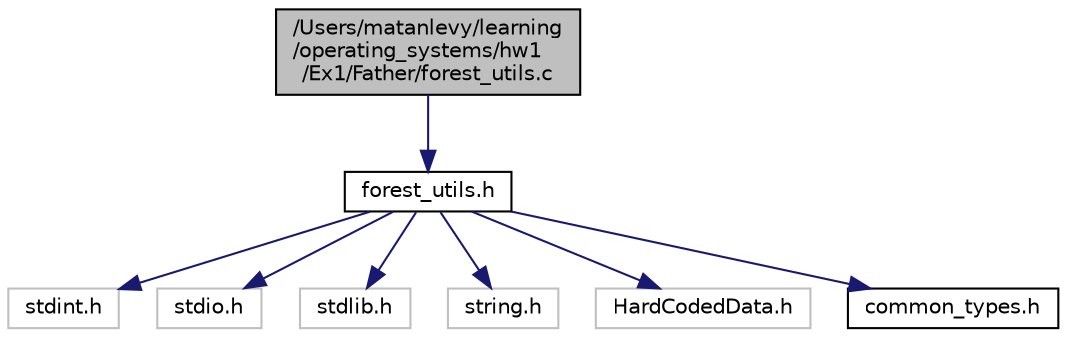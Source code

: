 digraph "/Users/matanlevy/learning/operating_systems/hw1/Ex1/Father/forest_utils.c"
{
 // INTERACTIVE_SVG=YES
 // LATEX_PDF_SIZE
  edge [fontname="Helvetica",fontsize="10",labelfontname="Helvetica",labelfontsize="10"];
  node [fontname="Helvetica",fontsize="10",shape=record];
  Node1 [label="/Users/matanlevy/learning\l/operating_systems/hw1\l/Ex1/Father/forest_utils.c",height=0.2,width=0.4,color="black", fillcolor="grey75", style="filled", fontcolor="black",tooltip="Holds all forest related functions. Allows to go through the forest and change each cell to the next ..."];
  Node1 -> Node2 [color="midnightblue",fontsize="10",style="solid",fontname="Helvetica"];
  Node2 [label="forest_utils.h",height=0.2,width=0.4,color="black", fillcolor="white", style="filled",URL="$forest__utils_8h.html",tooltip="This sub-module will handle all forest related functions."];
  Node2 -> Node3 [color="midnightblue",fontsize="10",style="solid",fontname="Helvetica"];
  Node3 [label="stdint.h",height=0.2,width=0.4,color="grey75", fillcolor="white", style="filled",tooltip=" "];
  Node2 -> Node4 [color="midnightblue",fontsize="10",style="solid",fontname="Helvetica"];
  Node4 [label="stdio.h",height=0.2,width=0.4,color="grey75", fillcolor="white", style="filled",tooltip=" "];
  Node2 -> Node5 [color="midnightblue",fontsize="10",style="solid",fontname="Helvetica"];
  Node5 [label="stdlib.h",height=0.2,width=0.4,color="grey75", fillcolor="white", style="filled",tooltip=" "];
  Node2 -> Node6 [color="midnightblue",fontsize="10",style="solid",fontname="Helvetica"];
  Node6 [label="string.h",height=0.2,width=0.4,color="grey75", fillcolor="white", style="filled",tooltip=" "];
  Node2 -> Node7 [color="midnightblue",fontsize="10",style="solid",fontname="Helvetica"];
  Node7 [label="HardCodedData.h",height=0.2,width=0.4,color="grey75", fillcolor="white", style="filled",tooltip=" "];
  Node2 -> Node8 [color="midnightblue",fontsize="10",style="solid",fontname="Helvetica"];
  Node8 [label="common_types.h",height=0.2,width=0.4,color="black", fillcolor="white", style="filled",URL="$common__types_8h.html",tooltip="Hold common defenitions and types."];
}

